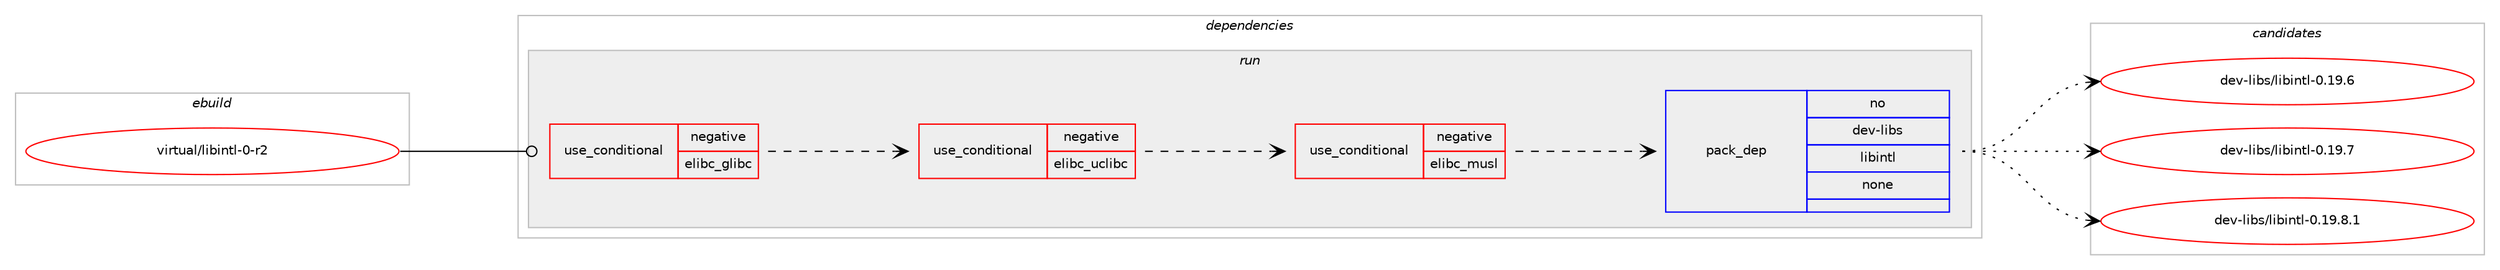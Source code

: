 digraph prolog {

# *************
# Graph options
# *************

newrank=true;
concentrate=true;
compound=true;
graph [rankdir=LR,fontname=Helvetica,fontsize=10,ranksep=1.5];#, ranksep=2.5, nodesep=0.2];
edge  [arrowhead=vee];
node  [fontname=Helvetica,fontsize=10];

# **********
# The ebuild
# **********

subgraph cluster_leftcol {
color=gray;
rank=same;
label=<<i>ebuild</i>>;
id [label="virtual/libintl-0-r2", color=red, width=4, href="../virtual/libintl-0-r2.svg"];
}

# ****************
# The dependencies
# ****************

subgraph cluster_midcol {
color=gray;
label=<<i>dependencies</i>>;
subgraph cluster_compile {
fillcolor="#eeeeee";
style=filled;
label=<<i>compile</i>>;
}
subgraph cluster_compileandrun {
fillcolor="#eeeeee";
style=filled;
label=<<i>compile and run</i>>;
}
subgraph cluster_run {
fillcolor="#eeeeee";
style=filled;
label=<<i>run</i>>;
subgraph cond118878 {
dependency497606 [label=<<TABLE BORDER="0" CELLBORDER="1" CELLSPACING="0" CELLPADDING="4"><TR><TD ROWSPAN="3" CELLPADDING="10">use_conditional</TD></TR><TR><TD>negative</TD></TR><TR><TD>elibc_glibc</TD></TR></TABLE>>, shape=none, color=red];
subgraph cond118879 {
dependency497607 [label=<<TABLE BORDER="0" CELLBORDER="1" CELLSPACING="0" CELLPADDING="4"><TR><TD ROWSPAN="3" CELLPADDING="10">use_conditional</TD></TR><TR><TD>negative</TD></TR><TR><TD>elibc_uclibc</TD></TR></TABLE>>, shape=none, color=red];
subgraph cond118880 {
dependency497608 [label=<<TABLE BORDER="0" CELLBORDER="1" CELLSPACING="0" CELLPADDING="4"><TR><TD ROWSPAN="3" CELLPADDING="10">use_conditional</TD></TR><TR><TD>negative</TD></TR><TR><TD>elibc_musl</TD></TR></TABLE>>, shape=none, color=red];
subgraph pack369827 {
dependency497609 [label=<<TABLE BORDER="0" CELLBORDER="1" CELLSPACING="0" CELLPADDING="4" WIDTH="220"><TR><TD ROWSPAN="6" CELLPADDING="30">pack_dep</TD></TR><TR><TD WIDTH="110">no</TD></TR><TR><TD>dev-libs</TD></TR><TR><TD>libintl</TD></TR><TR><TD>none</TD></TR><TR><TD></TD></TR></TABLE>>, shape=none, color=blue];
}
dependency497608:e -> dependency497609:w [weight=20,style="dashed",arrowhead="vee"];
}
dependency497607:e -> dependency497608:w [weight=20,style="dashed",arrowhead="vee"];
}
dependency497606:e -> dependency497607:w [weight=20,style="dashed",arrowhead="vee"];
}
id:e -> dependency497606:w [weight=20,style="solid",arrowhead="odot"];
}
}

# **************
# The candidates
# **************

subgraph cluster_choices {
rank=same;
color=gray;
label=<<i>candidates</i>>;

subgraph choice369827 {
color=black;
nodesep=1;
choice1001011184510810598115471081059810511011610845484649574654 [label="dev-libs/libintl-0.19.6", color=red, width=4,href="../dev-libs/libintl-0.19.6.svg"];
choice1001011184510810598115471081059810511011610845484649574655 [label="dev-libs/libintl-0.19.7", color=red, width=4,href="../dev-libs/libintl-0.19.7.svg"];
choice10010111845108105981154710810598105110116108454846495746564649 [label="dev-libs/libintl-0.19.8.1", color=red, width=4,href="../dev-libs/libintl-0.19.8.1.svg"];
dependency497609:e -> choice1001011184510810598115471081059810511011610845484649574654:w [style=dotted,weight="100"];
dependency497609:e -> choice1001011184510810598115471081059810511011610845484649574655:w [style=dotted,weight="100"];
dependency497609:e -> choice10010111845108105981154710810598105110116108454846495746564649:w [style=dotted,weight="100"];
}
}

}
